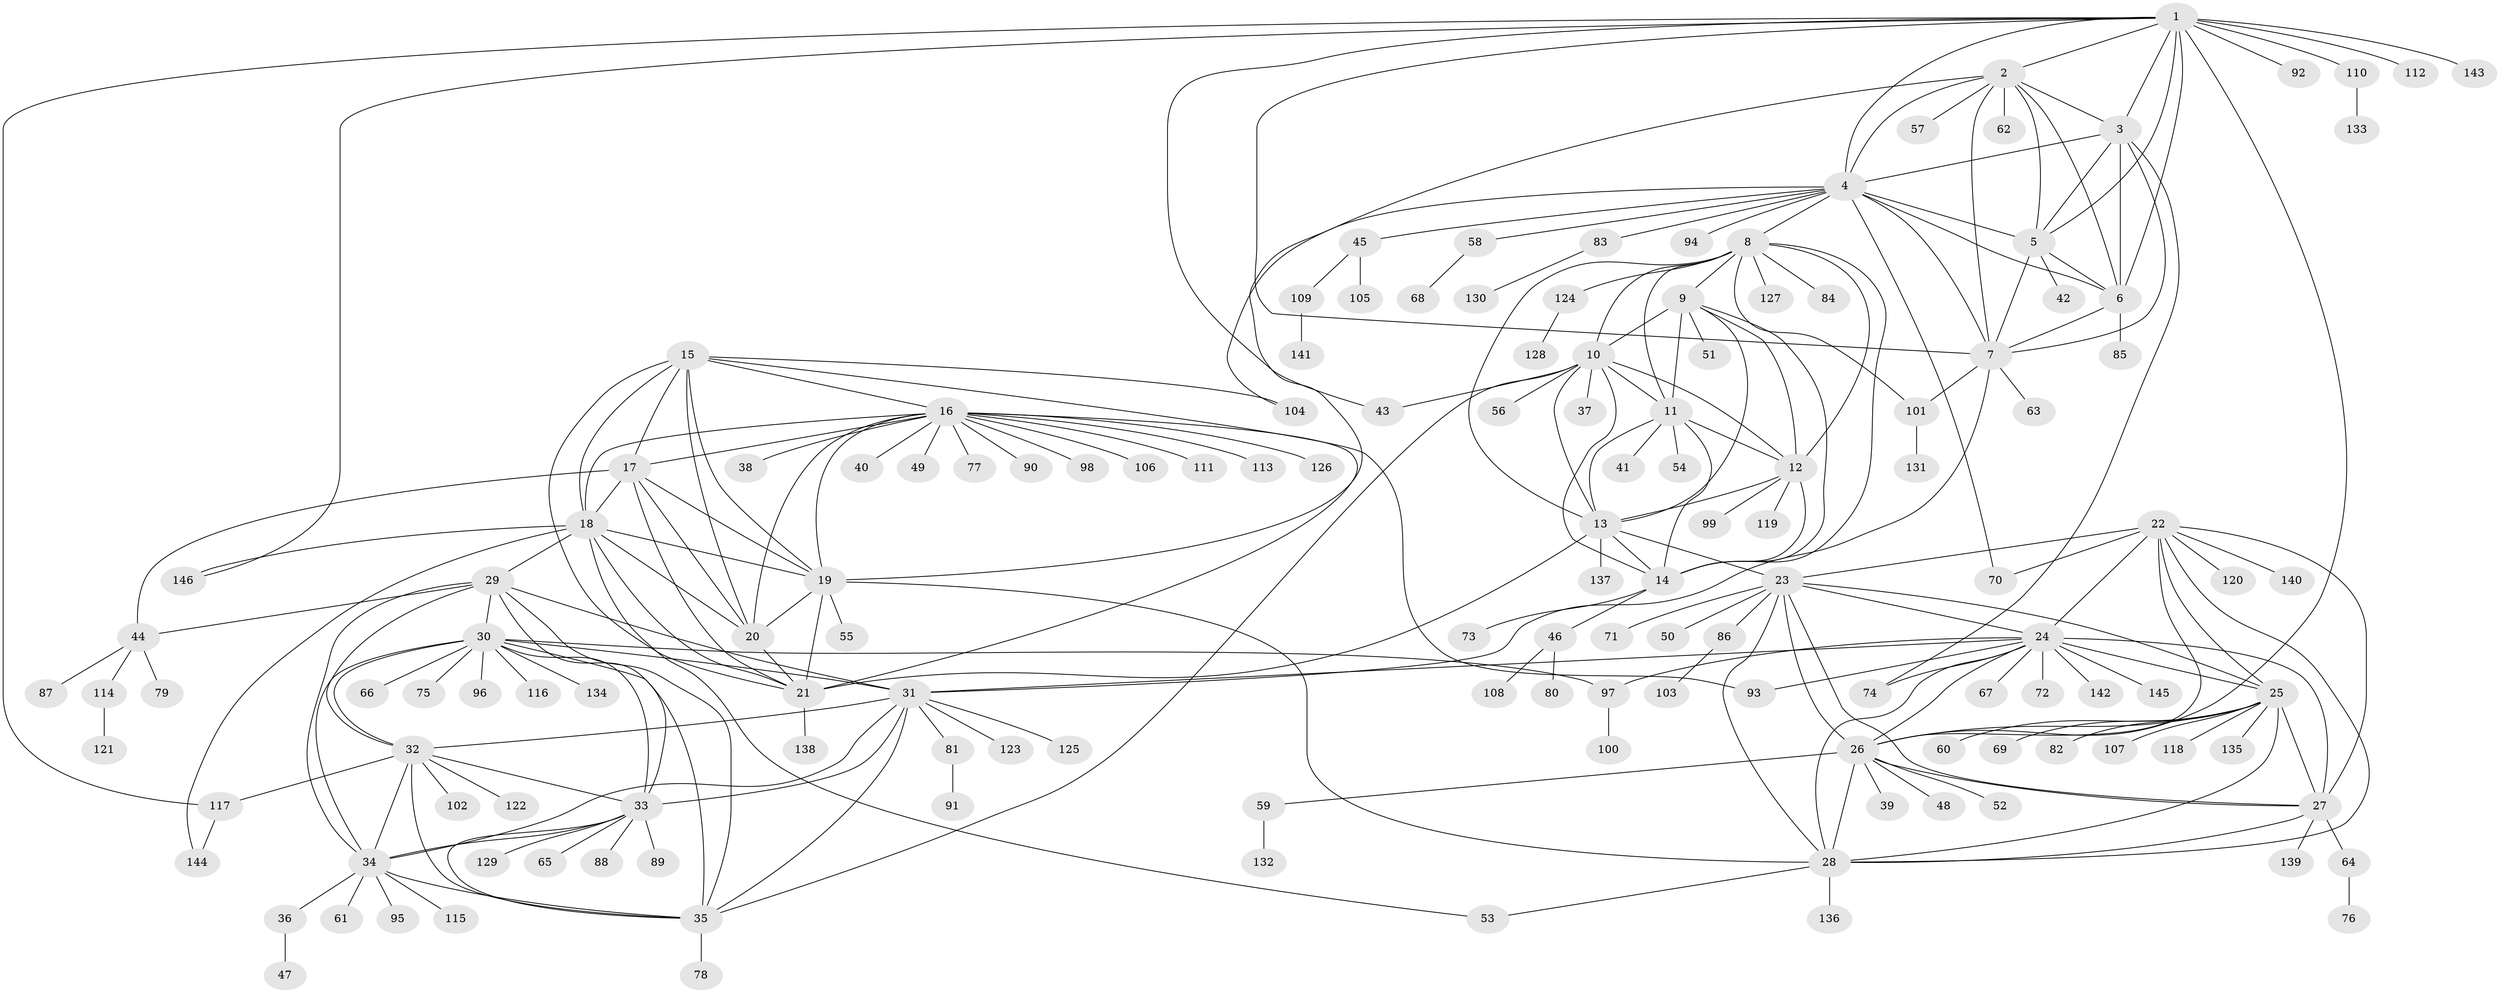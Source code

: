 // coarse degree distribution, {12: 0.05042016806722689, 8: 0.04201680672268908, 6: 0.008403361344537815, 7: 0.05042016806722689, 4: 0.008403361344537815, 5: 0.01680672268907563, 14: 0.008403361344537815, 11: 0.008403361344537815, 10: 0.008403361344537815, 9: 0.008403361344537815, 1: 0.680672268907563, 2: 0.08403361344537816, 3: 0.025210084033613446}
// Generated by graph-tools (version 1.1) at 2025/42/03/06/25 10:42:11]
// undirected, 146 vertices, 238 edges
graph export_dot {
graph [start="1"]
  node [color=gray90,style=filled];
  1;
  2;
  3;
  4;
  5;
  6;
  7;
  8;
  9;
  10;
  11;
  12;
  13;
  14;
  15;
  16;
  17;
  18;
  19;
  20;
  21;
  22;
  23;
  24;
  25;
  26;
  27;
  28;
  29;
  30;
  31;
  32;
  33;
  34;
  35;
  36;
  37;
  38;
  39;
  40;
  41;
  42;
  43;
  44;
  45;
  46;
  47;
  48;
  49;
  50;
  51;
  52;
  53;
  54;
  55;
  56;
  57;
  58;
  59;
  60;
  61;
  62;
  63;
  64;
  65;
  66;
  67;
  68;
  69;
  70;
  71;
  72;
  73;
  74;
  75;
  76;
  77;
  78;
  79;
  80;
  81;
  82;
  83;
  84;
  85;
  86;
  87;
  88;
  89;
  90;
  91;
  92;
  93;
  94;
  95;
  96;
  97;
  98;
  99;
  100;
  101;
  102;
  103;
  104;
  105;
  106;
  107;
  108;
  109;
  110;
  111;
  112;
  113;
  114;
  115;
  116;
  117;
  118;
  119;
  120;
  121;
  122;
  123;
  124;
  125;
  126;
  127;
  128;
  129;
  130;
  131;
  132;
  133;
  134;
  135;
  136;
  137;
  138;
  139;
  140;
  141;
  142;
  143;
  144;
  145;
  146;
  1 -- 2;
  1 -- 3;
  1 -- 4;
  1 -- 5;
  1 -- 6;
  1 -- 7;
  1 -- 26;
  1 -- 43;
  1 -- 92;
  1 -- 110;
  1 -- 112;
  1 -- 117;
  1 -- 143;
  1 -- 146;
  2 -- 3;
  2 -- 4;
  2 -- 5;
  2 -- 6;
  2 -- 7;
  2 -- 19;
  2 -- 57;
  2 -- 62;
  3 -- 4;
  3 -- 5;
  3 -- 6;
  3 -- 7;
  3 -- 74;
  4 -- 5;
  4 -- 6;
  4 -- 7;
  4 -- 8;
  4 -- 45;
  4 -- 58;
  4 -- 70;
  4 -- 83;
  4 -- 94;
  4 -- 104;
  5 -- 6;
  5 -- 7;
  5 -- 42;
  6 -- 7;
  6 -- 85;
  7 -- 31;
  7 -- 63;
  7 -- 101;
  8 -- 9;
  8 -- 10;
  8 -- 11;
  8 -- 12;
  8 -- 13;
  8 -- 14;
  8 -- 84;
  8 -- 101;
  8 -- 124;
  8 -- 127;
  9 -- 10;
  9 -- 11;
  9 -- 12;
  9 -- 13;
  9 -- 14;
  9 -- 51;
  10 -- 11;
  10 -- 12;
  10 -- 13;
  10 -- 14;
  10 -- 35;
  10 -- 37;
  10 -- 43;
  10 -- 56;
  11 -- 12;
  11 -- 13;
  11 -- 14;
  11 -- 41;
  11 -- 54;
  12 -- 13;
  12 -- 14;
  12 -- 99;
  12 -- 119;
  13 -- 14;
  13 -- 21;
  13 -- 23;
  13 -- 137;
  14 -- 46;
  14 -- 73;
  15 -- 16;
  15 -- 17;
  15 -- 18;
  15 -- 19;
  15 -- 20;
  15 -- 21;
  15 -- 93;
  15 -- 104;
  16 -- 17;
  16 -- 18;
  16 -- 19;
  16 -- 20;
  16 -- 21;
  16 -- 38;
  16 -- 40;
  16 -- 49;
  16 -- 77;
  16 -- 90;
  16 -- 98;
  16 -- 106;
  16 -- 111;
  16 -- 113;
  16 -- 126;
  17 -- 18;
  17 -- 19;
  17 -- 20;
  17 -- 21;
  17 -- 44;
  18 -- 19;
  18 -- 20;
  18 -- 21;
  18 -- 29;
  18 -- 53;
  18 -- 144;
  18 -- 146;
  19 -- 20;
  19 -- 21;
  19 -- 28;
  19 -- 55;
  20 -- 21;
  21 -- 138;
  22 -- 23;
  22 -- 24;
  22 -- 25;
  22 -- 26;
  22 -- 27;
  22 -- 28;
  22 -- 70;
  22 -- 120;
  22 -- 140;
  23 -- 24;
  23 -- 25;
  23 -- 26;
  23 -- 27;
  23 -- 28;
  23 -- 50;
  23 -- 71;
  23 -- 86;
  24 -- 25;
  24 -- 26;
  24 -- 27;
  24 -- 28;
  24 -- 31;
  24 -- 67;
  24 -- 72;
  24 -- 74;
  24 -- 93;
  24 -- 97;
  24 -- 142;
  24 -- 145;
  25 -- 26;
  25 -- 27;
  25 -- 28;
  25 -- 60;
  25 -- 69;
  25 -- 82;
  25 -- 107;
  25 -- 118;
  25 -- 135;
  26 -- 27;
  26 -- 28;
  26 -- 39;
  26 -- 48;
  26 -- 52;
  26 -- 59;
  27 -- 28;
  27 -- 64;
  27 -- 139;
  28 -- 53;
  28 -- 136;
  29 -- 30;
  29 -- 31;
  29 -- 32;
  29 -- 33;
  29 -- 34;
  29 -- 35;
  29 -- 44;
  30 -- 31;
  30 -- 32;
  30 -- 33;
  30 -- 34;
  30 -- 35;
  30 -- 66;
  30 -- 75;
  30 -- 96;
  30 -- 97;
  30 -- 116;
  30 -- 134;
  31 -- 32;
  31 -- 33;
  31 -- 34;
  31 -- 35;
  31 -- 81;
  31 -- 123;
  31 -- 125;
  32 -- 33;
  32 -- 34;
  32 -- 35;
  32 -- 102;
  32 -- 117;
  32 -- 122;
  33 -- 34;
  33 -- 35;
  33 -- 65;
  33 -- 88;
  33 -- 89;
  33 -- 129;
  34 -- 35;
  34 -- 36;
  34 -- 61;
  34 -- 95;
  34 -- 115;
  35 -- 78;
  36 -- 47;
  44 -- 79;
  44 -- 87;
  44 -- 114;
  45 -- 105;
  45 -- 109;
  46 -- 80;
  46 -- 108;
  58 -- 68;
  59 -- 132;
  64 -- 76;
  81 -- 91;
  83 -- 130;
  86 -- 103;
  97 -- 100;
  101 -- 131;
  109 -- 141;
  110 -- 133;
  114 -- 121;
  117 -- 144;
  124 -- 128;
}
